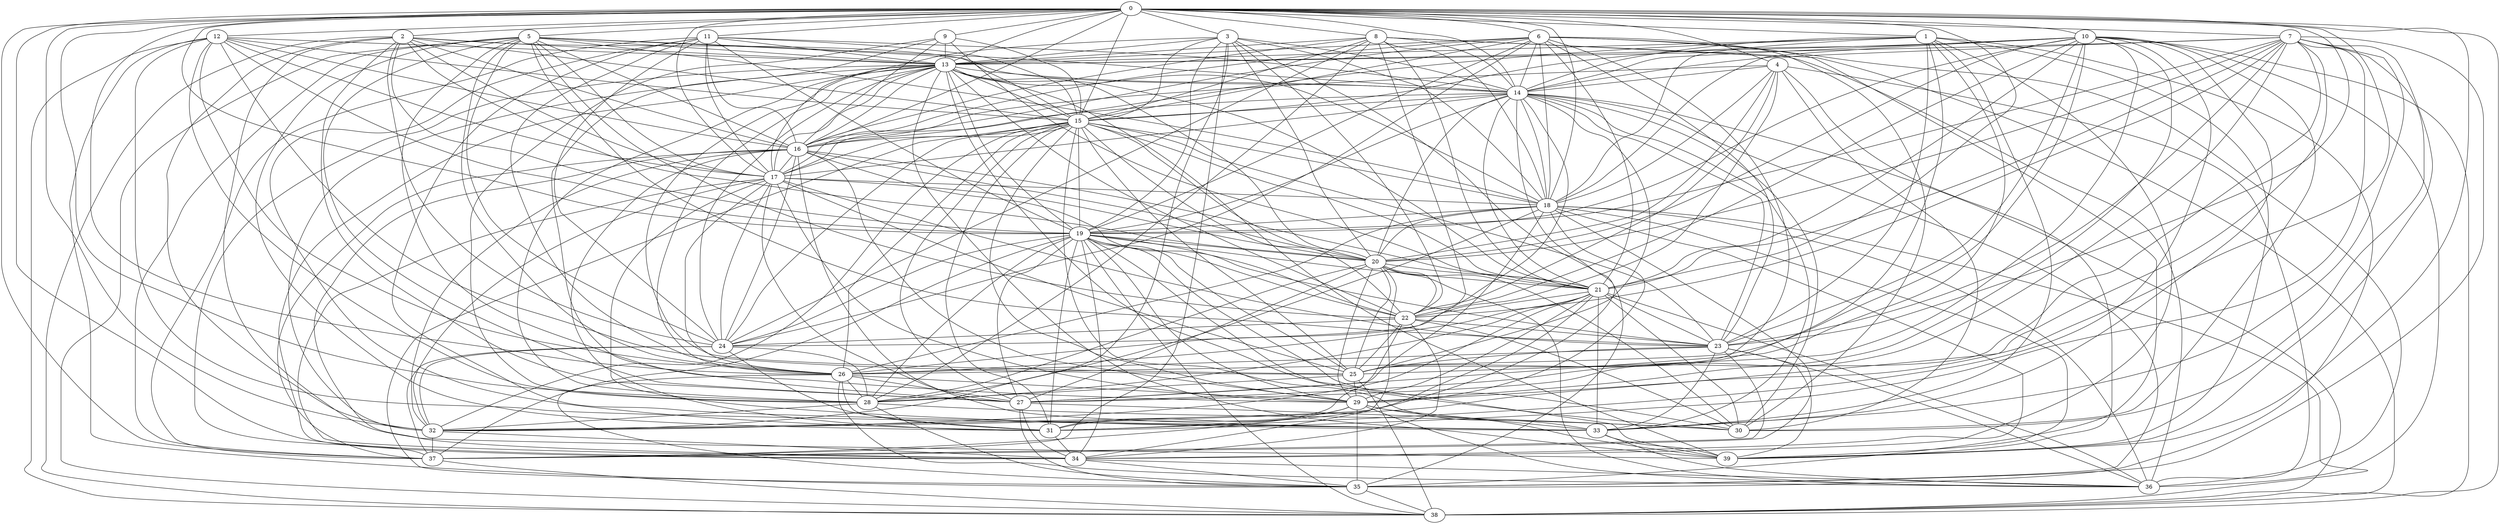strict graph "" {
	0	[w=-15];
	1	[w=13];
	0 -- 1	[w=-12];
	2	[w=2];
	0 -- 2	[w=16];
	3	[w=5];
	0 -- 3	[w=-9];
	4	[w=10];
	0 -- 4	[w=10];
	5	[w=9];
	0 -- 5	[w=12];
	6	[w=-2];
	0 -- 6	[w=15];
	7	[w=16];
	0 -- 7	[w=11];
	8	[w=-4];
	0 -- 8	[w=6];
	9	[w=16];
	0 -- 9	[w=-13];
	10	[w=8];
	0 -- 10	[w=-2];
	11	[w=15];
	0 -- 11	[w=4];
	12	[w=-5];
	0 -- 12	[w=11];
	13	[w=-10];
	0 -- 13	[w=2];
	14	[w=-10];
	0 -- 14	[w=4];
	15	[w=-11];
	0 -- 15	[w=8];
	16	[w=14];
	0 -- 16	[w=-13];
	17	[w=-12];
	0 -- 17	[w=14];
	18	[w=13];
	0 -- 18	[w=11];
	19	[w=15];
	0 -- 19	[w=-13];
	21	[w=10];
	0 -- 21	[w=-16];
	23	[w=11];
	0 -- 23	[w=10];
	26	[w=-9];
	0 -- 26	[w=-4];
	28	[w=12];
	0 -- 28	[w=6];
	29	[w=-3];
	0 -- 29	[w=-13];
	32	[w=-5];
	0 -- 32	[w=9];
	34	[w=-3];
	0 -- 34	[w=15];
	37	[w=-2];
	0 -- 37	[w=16];
	38	[w=3];
	0 -- 38	[w=-10];
	39	[w=2];
	0 -- 39	[w=6];
	1 -- 13	[w=6];
	1 -- 14	[w=-9];
	1 -- 17	[w=-14];
	1 -- 18	[w=-12];
	1 -- 23	[w=10];
	25	[w=-7];
	1 -- 25	[w=10];
	27	[w=6];
	1 -- 27	[w=-9];
	33	[w=9];
	1 -- 33	[w=-14];
	1 -- 34	[w=-5];
	35	[w=10];
	1 -- 35	[w=16];
	1 -- 39	[w=-4];
	2 -- 13	[w=-5];
	2 -- 14	[w=10];
	2 -- 15	[w=15];
	2 -- 16	[w=3];
	2 -- 17	[w=-7];
	2 -- 19	[w=-12];
	20	[w=15];
	2 -- 20	[w=11];
	24	[w=12];
	2 -- 24	[w=-10];
	2 -- 27	[w=-13];
	2 -- 32	[w=16];
	2 -- 38	[w=11];
	2 -- 39	[w=-8];
	3 -- 13	[w=-10];
	3 -- 14	[w=-9];
	3 -- 15	[w=12];
	3 -- 17	[w=-6];
	3 -- 18	[w=-7];
	3 -- 19	[w=5];
	3 -- 20	[w=-11];
	22	[w=10];
	3 -- 22	[w=9];
	3 -- 32	[w=8];
	3 -- 35	[w=-3];
	3 -- 37	[w=-3];
	4 -- 14	[w=-10];
	4 -- 16	[w=-5];
	4 -- 18	[w=13];
	4 -- 20	[w=-14];
	4 -- 22	[w=7];
	4 -- 24	[w=-8];
	30	[w=-7];
	4 -- 30	[w=5];
	36	[w=-8];
	4 -- 36	[w=-16];
	4 -- 39	[w=-6];
	5 -- 13	[w=10];
	5 -- 14	[w=-9];
	5 -- 15	[w=-2];
	5 -- 16	[w=7];
	5 -- 17	[w=-9];
	5 -- 18	[w=8];
	5 -- 22	[w=11];
	5 -- 23	[w=-3];
	5 -- 24	[w=-3];
	5 -- 26	[w=2];
	5 -- 27	[w=-7];
	5 -- 29	[w=2];
	31	[w=2];
	5 -- 31	[w=-7];
	5 -- 37	[w=-3];
	5 -- 38	[w=-4];
	6 -- 13	[w=-3];
	6 -- 14	[w=12];
	6 -- 15	[w=12];
	6 -- 16	[w=4];
	6 -- 17	[w=-7];
	6 -- 18	[w=-3];
	6 -- 19	[w=-6];
	6 -- 21	[w=-2];
	6 -- 23	[w=-11];
	6 -- 24	[w=8];
	6 -- 25	[w=-2];
	6 -- 30	[w=-15];
	6 -- 35	[w=-11];
	6 -- 36	[w=-10];
	7 -- 13	[w=3];
	7 -- 14	[w=7];
	7 -- 19	[w=-16];
	7 -- 20	[w=16];
	7 -- 21	[w=8];
	7 -- 22	[w=3];
	7 -- 23	[w=15];
	7 -- 27	[w=-11];
	7 -- 29	[w=2];
	7 -- 30	[w=-14];
	7 -- 31	[w=8];
	7 -- 32	[w=-4];
	7 -- 33	[w=-11];
	7 -- 35	[w=15];
	7 -- 39	[w=14];
	8 -- 13	[w=-11];
	8 -- 14	[w=3];
	8 -- 15	[w=16];
	8 -- 16	[w=-5];
	8 -- 18	[w=-13];
	8 -- 21	[w=-14];
	8 -- 22	[w=-12];
	8 -- 24	[w=12];
	8 -- 28	[w=-6];
	8 -- 36	[w=-15];
	8 -- 38	[w=-5];
	9 -- 13	[w=8];
	9 -- 15	[w=-11];
	9 -- 16	[w=9];
	9 -- 21	[w=-5];
	9 -- 27	[w=14];
	9 -- 28	[w=-6];
	10 -- 13	[w=15];
	10 -- 14	[w=7];
	10 -- 15	[w=8];
	10 -- 18	[w=-2];
	10 -- 19	[w=6];
	10 -- 20	[w=-3];
	10 -- 21	[w=-13];
	10 -- 22	[w=4];
	10 -- 23	[w=-6];
	10 -- 25	[w=-7];
	10 -- 26	[w=5];
	10 -- 27	[w=-10];
	10 -- 30	[w=15];
	10 -- 31	[w=3];
	10 -- 33	[w=11];
	10 -- 36	[w=4];
	10 -- 38	[w=7];
	11 -- 13	[w=-10];
	11 -- 14	[w=-11];
	11 -- 15	[w=5];
	11 -- 16	[w=8];
	11 -- 17	[w=-10];
	11 -- 19	[w=-11];
	11 -- 24	[w=-3];
	11 -- 26	[w=11];
	11 -- 31	[w=8];
	11 -- 33	[w=-12];
	11 -- 37	[w=6];
	12 -- 13	[w=9];
	12 -- 15	[w=-13];
	12 -- 16	[w=-2];
	12 -- 17	[w=3];
	12 -- 19	[w=-12];
	12 -- 25	[w=5];
	12 -- 26	[w=-3];
	12 -- 28	[w=6];
	12 -- 33	[w=-6];
	12 -- 35	[w=13];
	12 -- 38	[w=-7];
	13 -- 14	[w=13];
	13 -- 15	[w=-13];
	13 -- 16	[w=10];
	13 -- 17	[w=2];
	13 -- 18	[w=2];
	13 -- 19	[w=15];
	13 -- 20	[w=8];
	13 -- 21	[w=-16];
	13 -- 22	[w=3];
	13 -- 24	[w=-12];
	13 -- 25	[w=13];
	13 -- 26	[w=-16];
	13 -- 28	[w=6];
	13 -- 29	[w=-14];
	13 -- 30	[w=-8];
	13 -- 32	[w=-13];
	13 -- 34	[w=-3];
	13 -- 37	[w=-12];
	13 -- 39	[w=8];
	14 -- 15	[w=-13];
	14 -- 16	[w=13];
	14 -- 17	[w=-8];
	14 -- 18	[w=15];
	14 -- 19	[w=3];
	14 -- 20	[w=12];
	14 -- 21	[w=-5];
	14 -- 23	[w=12];
	14 -- 25	[w=-16];
	14 -- 26	[w=2];
	14 -- 30	[w=-4];
	14 -- 32	[w=5];
	14 -- 33	[w=-15];
	14 -- 35	[w=2];
	14 -- 38	[w=-12];
	15 -- 16	[w=-7];
	15 -- 17	[w=-7];
	15 -- 18	[w=5];
	15 -- 19	[w=-8];
	15 -- 20	[w=14];
	15 -- 21	[w=13];
	15 -- 22	[w=6];
	15 -- 23	[w=14];
	15 -- 24	[w=2];
	15 -- 25	[w=-7];
	15 -- 26	[w=-13];
	15 -- 27	[w=-2];
	15 -- 31	[w=12];
	15 -- 32	[w=-3];
	15 -- 33	[w=13];
	15 -- 35	[w=14];
	15 -- 39	[w=-10];
	16 -- 17	[w=5];
	16 -- 20	[w=-14];
	16 -- 21	[w=9];
	16 -- 22	[w=-2];
	16 -- 24	[w=4];
	16 -- 29	[w=-9];
	16 -- 31	[w=3];
	16 -- 32	[w=16];
	16 -- 33	[w=-13];
	16 -- 34	[w=11];
	16 -- 37	[w=9];
	17 -- 18	[w=-2];
	17 -- 20	[w=16];
	17 -- 23	[w=16];
	17 -- 24	[w=-15];
	17 -- 25	[w=16];
	17 -- 26	[w=-10];
	17 -- 27	[w=10];
	17 -- 29	[w=11];
	17 -- 32	[w=-5];
	17 -- 33	[w=5];
	17 -- 34	[w=-11];
	18 -- 19	[w=-11];
	18 -- 20	[w=8];
	18 -- 26	[w=-12];
	18 -- 27	[w=5];
	18 -- 28	[w=-9];
	18 -- 29	[w=-12];
	18 -- 34	[w=-5];
	18 -- 36	[w=6];
	18 -- 37	[w=-6];
	18 -- 38	[w=11];
	18 -- 39	[w=16];
	19 -- 20	[w=-15];
	19 -- 21	[w=-2];
	19 -- 22	[w=9];
	19 -- 23	[w=-10];
	19 -- 24	[w=-8];
	19 -- 25	[w=-2];
	19 -- 27	[w=-14];
	19 -- 28	[w=6];
	19 -- 29	[w=4];
	19 -- 30	[w=4];
	19 -- 31	[w=-3];
	19 -- 34	[w=5];
	19 -- 37	[w=-7];
	19 -- 38	[w=14];
	19 -- 39	[w=-16];
	20 -- 21	[w=-8];
	20 -- 22	[w=-15];
	20 -- 25	[w=-11];
	20 -- 27	[w=7];
	20 -- 28	[w=6];
	20 -- 29	[w=3];
	20 -- 30	[w=-14];
	20 -- 34	[w=11];
	20 -- 36	[w=16];
	21 -- 22	[w=-13];
	21 -- 23	[w=-16];
	21 -- 26	[w=-10];
	21 -- 28	[w=-15];
	21 -- 29	[w=-8];
	21 -- 30	[w=-2];
	21 -- 31	[w=2];
	21 -- 32	[w=16];
	21 -- 33	[w=-14];
	21 -- 36	[w=11];
	22 -- 23	[w=-12];
	22 -- 24	[w=-11];
	22 -- 25	[w=8];
	22 -- 30	[w=6];
	22 -- 31	[w=-15];
	22 -- 34	[w=4];
	23 -- 25	[w=-14];
	23 -- 26	[w=-14];
	23 -- 33	[w=7];
	23 -- 36	[w=14];
	23 -- 37	[w=-5];
	23 -- 39	[w=-16];
	24 -- 28	[w=-11];
	24 -- 31	[w=-6];
	24 -- 32	[w=16];
	24 -- 37	[w=15];
	25 -- 28	[w=-14];
	25 -- 29	[w=-2];
	25 -- 38	[w=-12];
	26 -- 27	[w=-10];
	26 -- 28	[w=11];
	26 -- 29	[w=9];
	26 -- 31	[w=-16];
	26 -- 35	[w=11];
	26 -- 36	[w=15];
	27 -- 30	[w=10];
	27 -- 34	[w=-7];
	27 -- 35	[w=3];
	28 -- 30	[w=5];
	28 -- 32	[w=-10];
	28 -- 35	[w=-4];
	29 -- 31	[w=11];
	29 -- 33	[w=-13];
	29 -- 35	[w=8];
	29 -- 36	[w=8];
	29 -- 37	[w=-9];
	29 -- 39	[w=11];
	31 -- 34	[w=-11];
	32 -- 34	[w=-2];
	32 -- 37	[w=-5];
	33 -- 36	[w=4];
	33 -- 39	[w=2];
	34 -- 35	[w=-10];
	34 -- 36	[w=15];
	35 -- 38	[w=-12];
	37 -- 38	[w=-10];
}

